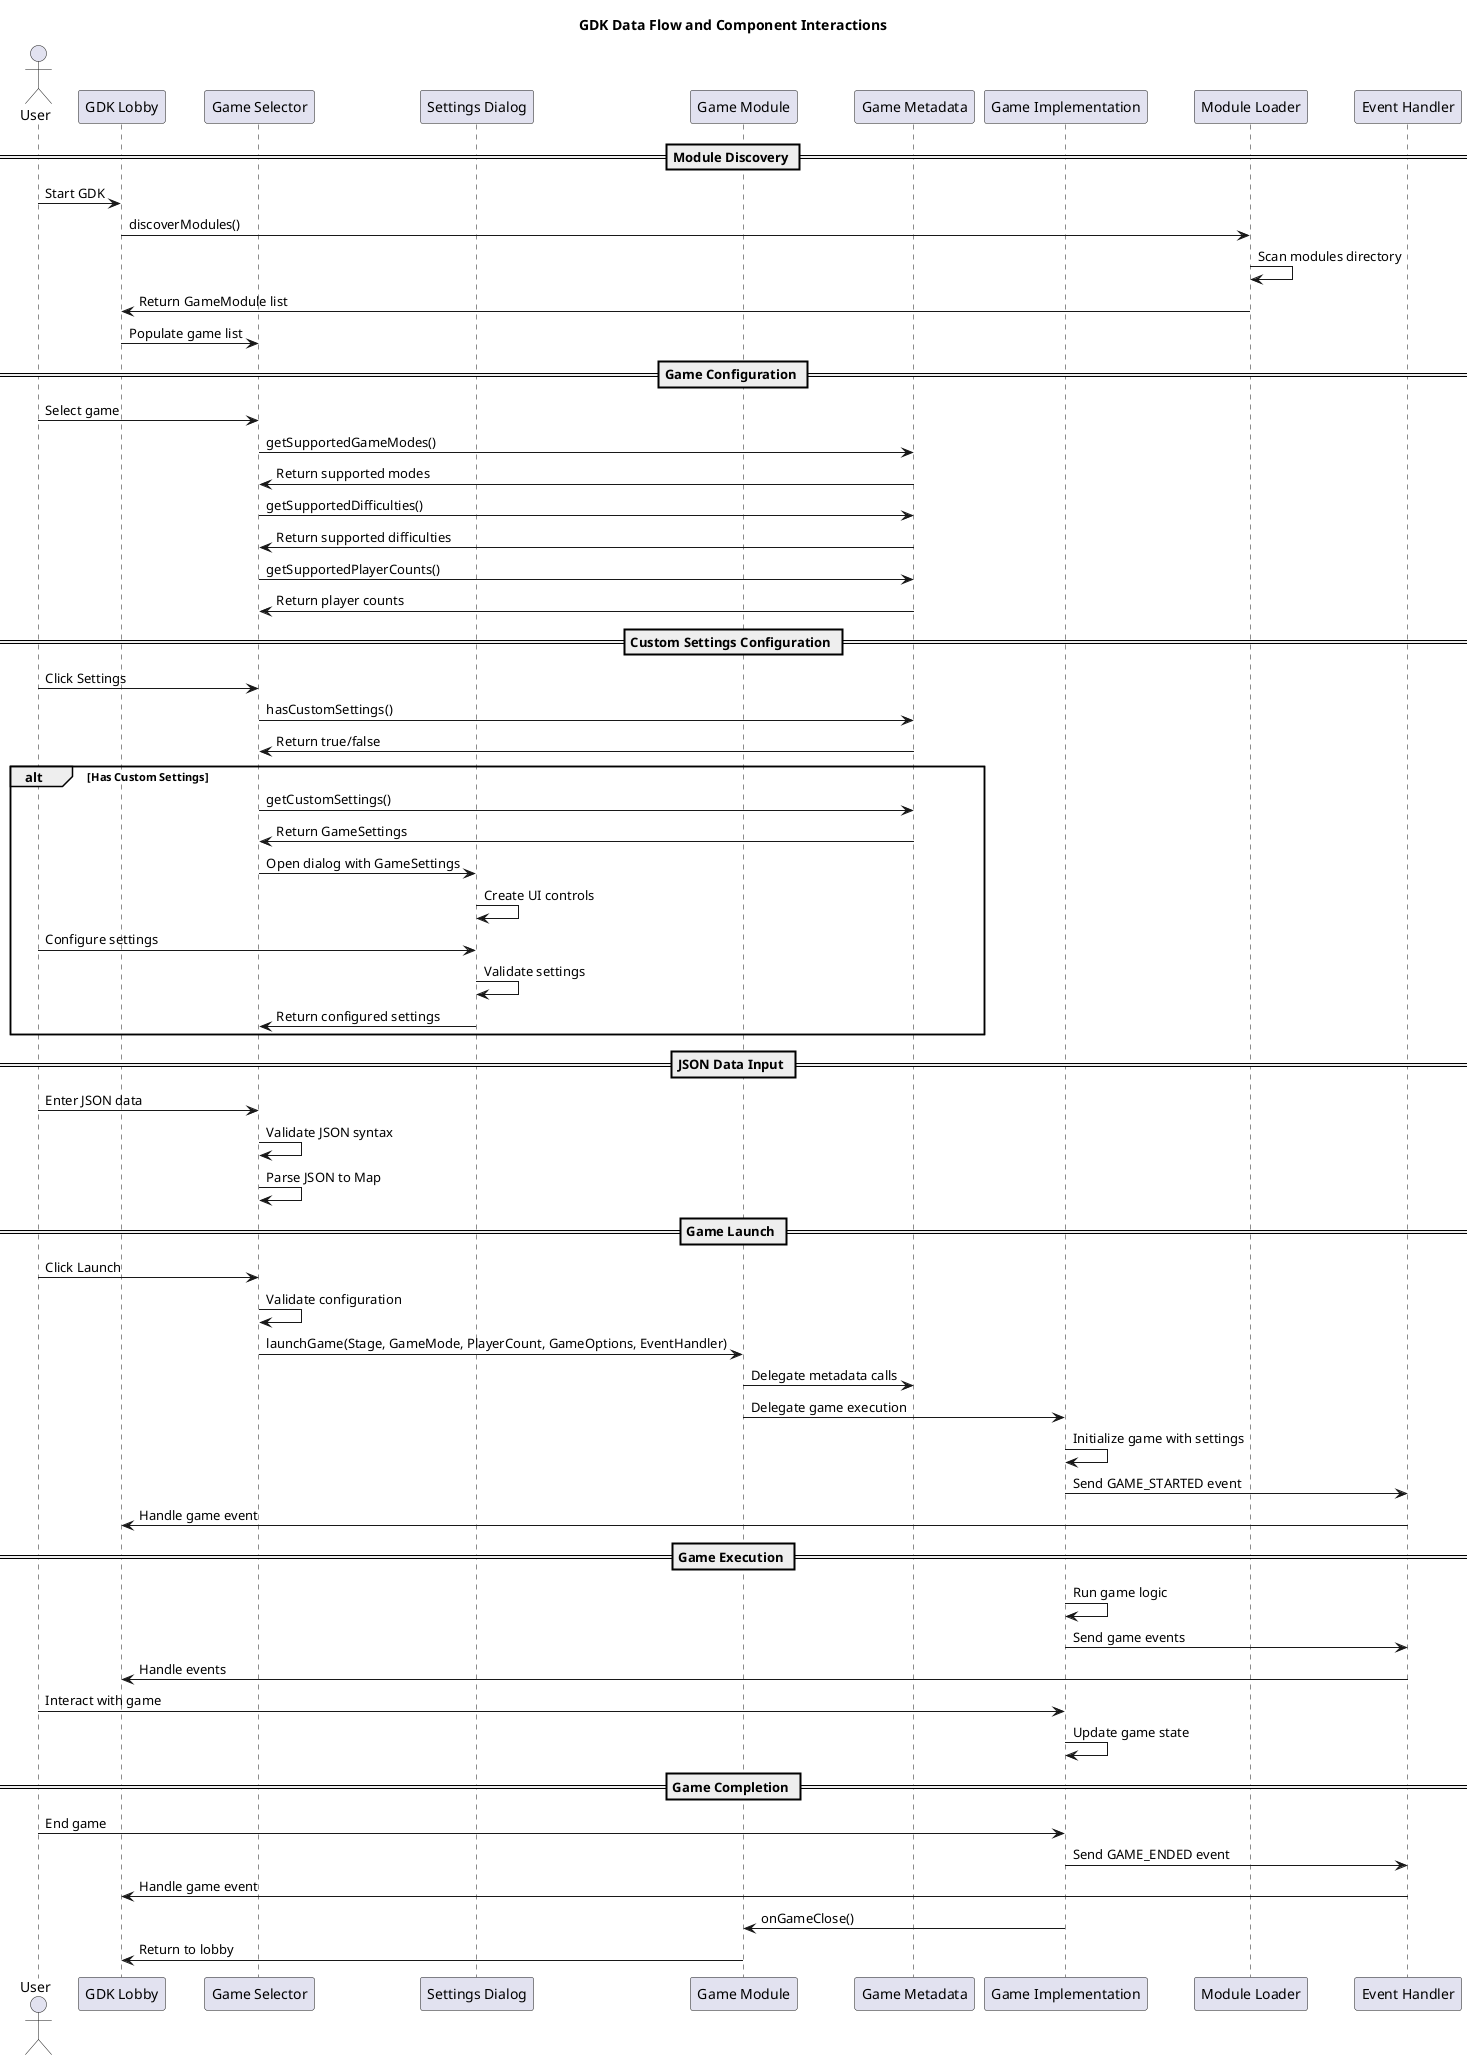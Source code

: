 @startuml

title GDK Data Flow and Component Interactions

actor User
participant "GDK Lobby" as Lobby
participant "Game Selector" as Selector
participant "Settings Dialog" as Settings
participant "Game Module" as Module
participant "Game Metadata" as Metadata
participant "Game Implementation" as Game
participant "Module Loader" as Loader
participant "Event Handler" as Events

== Module Discovery ==
User -> Lobby: Start GDK
Lobby -> Loader: discoverModules()
Loader -> Loader: Scan modules directory
Loader -> Lobby: Return GameModule list
Lobby -> Selector: Populate game list

== Game Configuration ==
User -> Selector: Select game
Selector -> Metadata: getSupportedGameModes()
Metadata -> Selector: Return supported modes
Selector -> Metadata: getSupportedDifficulties()
Metadata -> Selector: Return supported difficulties
Selector -> Metadata: getSupportedPlayerCounts()
Metadata -> Selector: Return player counts

== Custom Settings Configuration ==
User -> Selector: Click Settings
Selector -> Metadata: hasCustomSettings()
Metadata -> Selector: Return true/false
alt Has Custom Settings
    Selector -> Metadata: getCustomSettings()
    Metadata -> Selector: Return GameSettings
    Selector -> Settings: Open dialog with GameSettings
    Settings -> Settings: Create UI controls
    User -> Settings: Configure settings
    Settings -> Settings: Validate settings
    Settings -> Selector: Return configured settings
end

== JSON Data Input ==
User -> Selector: Enter JSON data
Selector -> Selector: Validate JSON syntax
Selector -> Selector: Parse JSON to Map

== Game Launch ==
User -> Selector: Click Launch
Selector -> Selector: Validate configuration
Selector -> Module: launchGame(Stage, GameMode, PlayerCount, GameOptions, EventHandler)
Module -> Metadata: Delegate metadata calls
Module -> Game: Delegate game execution
Game -> Game: Initialize game with settings
Game -> Events: Send GAME_STARTED event
Events -> Lobby: Handle game event

== Game Execution ==
Game -> Game: Run game logic
Game -> Events: Send game events
Events -> Lobby: Handle events
User -> Game: Interact with game
Game -> Game: Update game state

== Game Completion ==
User -> Game: End game
Game -> Events: Send GAME_ENDED event
Events -> Lobby: Handle game event
Game -> Module: onGameClose()
Module -> Lobby: Return to lobby

@enduml 
